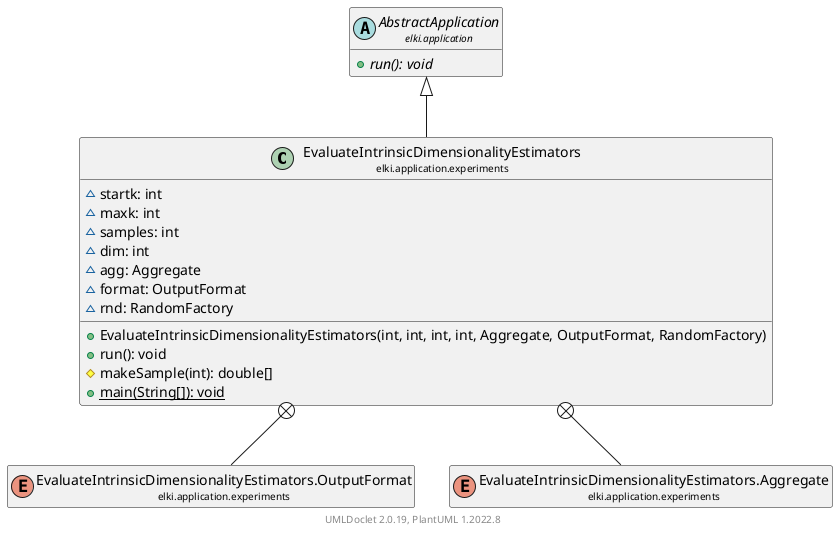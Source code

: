 @startuml
    remove .*\.(Instance|Par|Parameterizer|Factory)$
    set namespaceSeparator none
    hide empty fields
    hide empty methods

    class "<size:14>EvaluateIntrinsicDimensionalityEstimators\n<size:10>elki.application.experiments" as elki.application.experiments.EvaluateIntrinsicDimensionalityEstimators [[EvaluateIntrinsicDimensionalityEstimators.html]] {
        ~startk: int
        ~maxk: int
        ~samples: int
        ~dim: int
        ~agg: Aggregate
        ~format: OutputFormat
        ~rnd: RandomFactory
        +EvaluateIntrinsicDimensionalityEstimators(int, int, int, int, Aggregate, OutputFormat, RandomFactory)
        +run(): void
        #makeSample(int): double[]
        {static} +main(String[]): void
    }

    abstract class "<size:14>AbstractApplication\n<size:10>elki.application" as elki.application.AbstractApplication [[../AbstractApplication.html]] {
        {abstract} +run(): void
    }
    enum "<size:14>EvaluateIntrinsicDimensionalityEstimators.OutputFormat\n<size:10>elki.application.experiments" as elki.application.experiments.EvaluateIntrinsicDimensionalityEstimators.OutputFormat [[EvaluateIntrinsicDimensionalityEstimators.OutputFormat.html]]
    enum "<size:14>EvaluateIntrinsicDimensionalityEstimators.Aggregate\n<size:10>elki.application.experiments" as elki.application.experiments.EvaluateIntrinsicDimensionalityEstimators.Aggregate [[EvaluateIntrinsicDimensionalityEstimators.Aggregate.html]]
    class "<size:14>EvaluateIntrinsicDimensionalityEstimators.Par\n<size:10>elki.application.experiments" as elki.application.experiments.EvaluateIntrinsicDimensionalityEstimators.Par [[EvaluateIntrinsicDimensionalityEstimators.Par.html]]

    elki.application.AbstractApplication <|-- elki.application.experiments.EvaluateIntrinsicDimensionalityEstimators
    elki.application.experiments.EvaluateIntrinsicDimensionalityEstimators +-- elki.application.experiments.EvaluateIntrinsicDimensionalityEstimators.OutputFormat
    elki.application.experiments.EvaluateIntrinsicDimensionalityEstimators +-- elki.application.experiments.EvaluateIntrinsicDimensionalityEstimators.Aggregate
    elki.application.experiments.EvaluateIntrinsicDimensionalityEstimators +-- elki.application.experiments.EvaluateIntrinsicDimensionalityEstimators.Par

    center footer UMLDoclet 2.0.19, PlantUML 1.2022.8
@enduml
